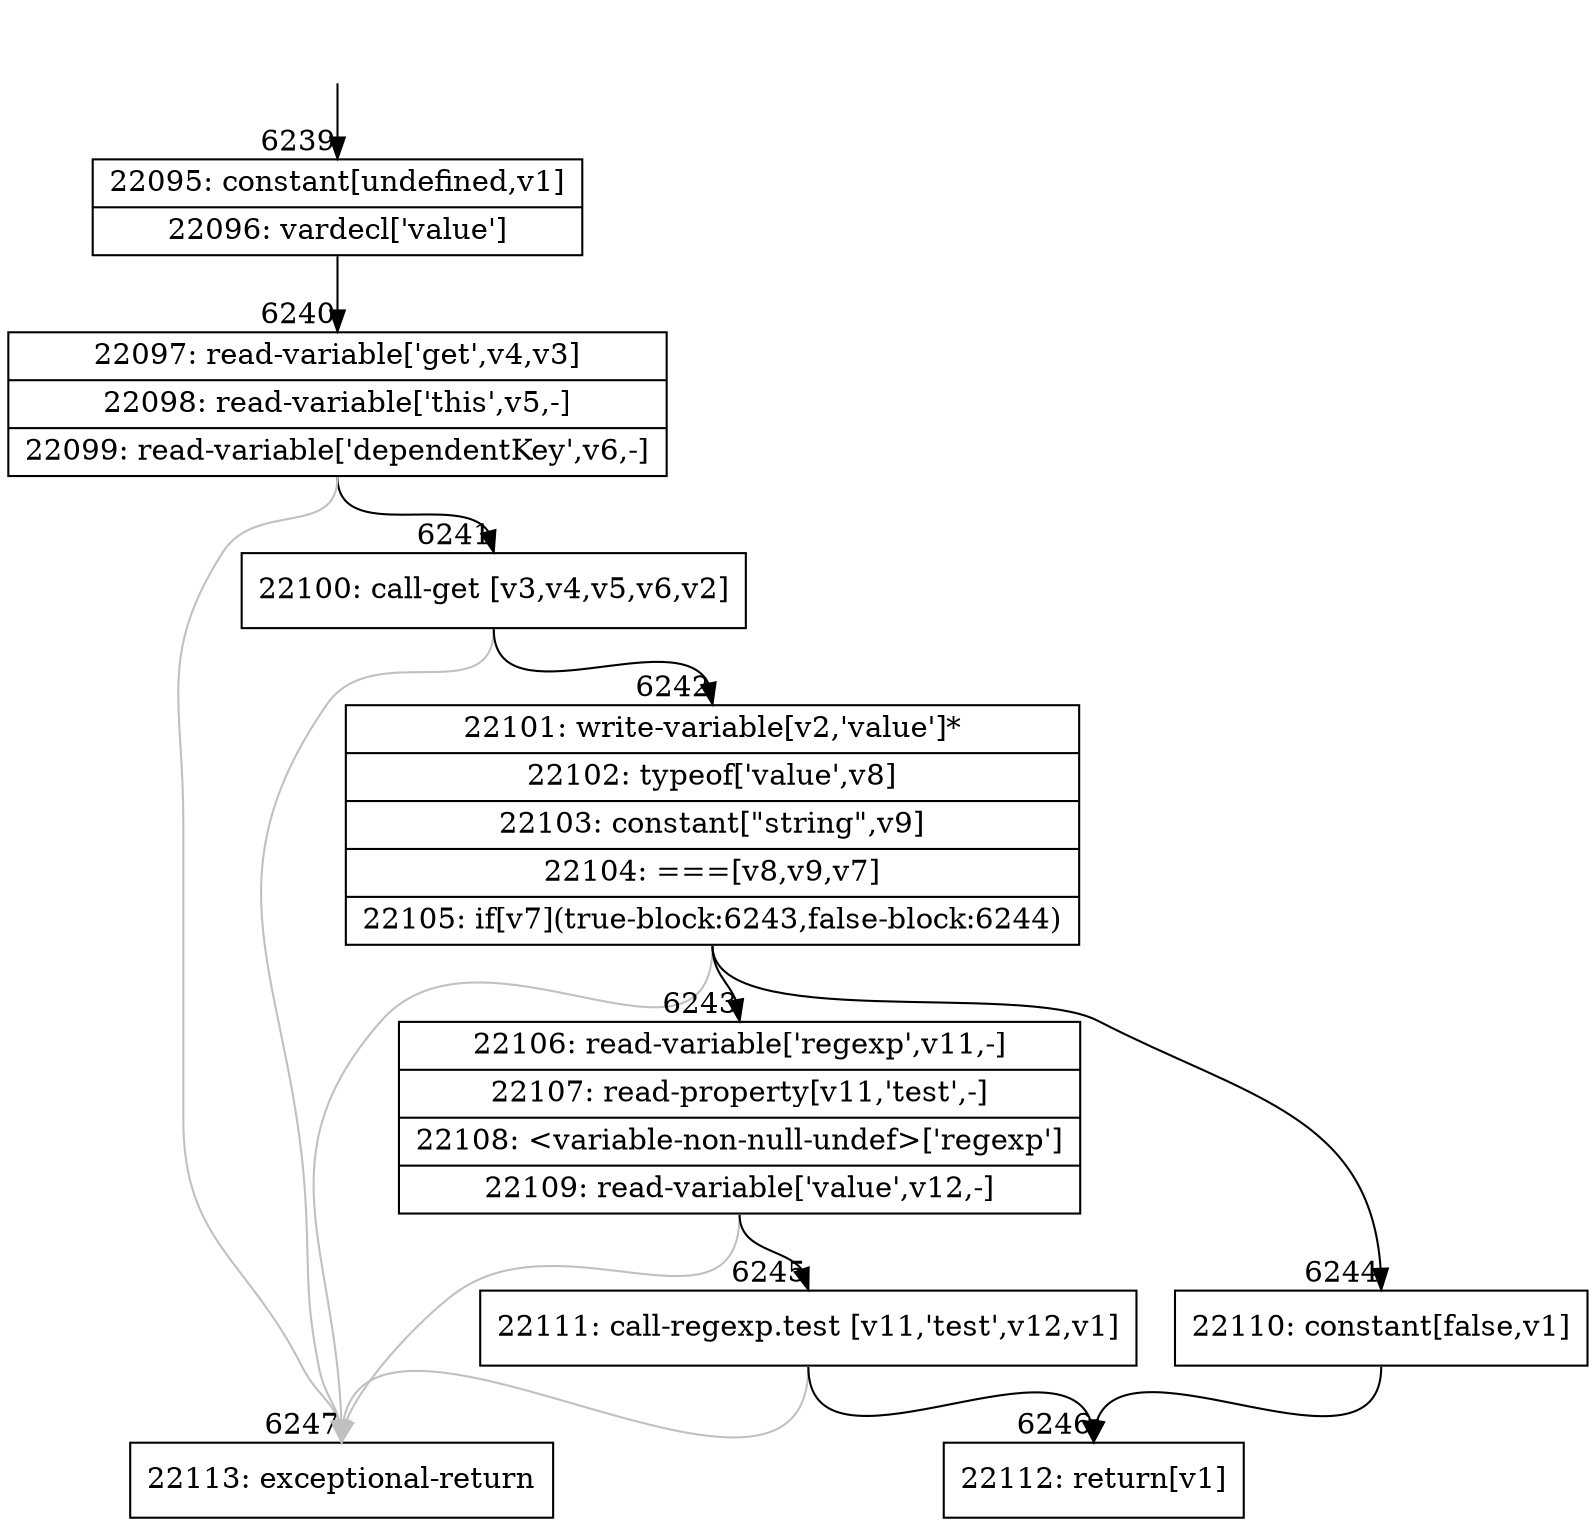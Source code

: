 digraph {
rankdir="TD"
BB_entry508[shape=none,label=""];
BB_entry508 -> BB6239 [tailport=s, headport=n, headlabel="    6239"]
BB6239 [shape=record label="{22095: constant[undefined,v1]|22096: vardecl['value']}" ] 
BB6239 -> BB6240 [tailport=s, headport=n, headlabel="      6240"]
BB6240 [shape=record label="{22097: read-variable['get',v4,v3]|22098: read-variable['this',v5,-]|22099: read-variable['dependentKey',v6,-]}" ] 
BB6240 -> BB6241 [tailport=s, headport=n, headlabel="      6241"]
BB6240 -> BB6247 [tailport=s, headport=n, color=gray, headlabel="      6247"]
BB6241 [shape=record label="{22100: call-get [v3,v4,v5,v6,v2]}" ] 
BB6241 -> BB6242 [tailport=s, headport=n, headlabel="      6242"]
BB6241 -> BB6247 [tailport=s, headport=n, color=gray]
BB6242 [shape=record label="{22101: write-variable[v2,'value']*|22102: typeof['value',v8]|22103: constant[\"string\",v9]|22104: ===[v8,v9,v7]|22105: if[v7](true-block:6243,false-block:6244)}" ] 
BB6242 -> BB6243 [tailport=s, headport=n, headlabel="      6243"]
BB6242 -> BB6244 [tailport=s, headport=n, headlabel="      6244"]
BB6242 -> BB6247 [tailport=s, headport=n, color=gray]
BB6243 [shape=record label="{22106: read-variable['regexp',v11,-]|22107: read-property[v11,'test',-]|22108: \<variable-non-null-undef\>['regexp']|22109: read-variable['value',v12,-]}" ] 
BB6243 -> BB6245 [tailport=s, headport=n, headlabel="      6245"]
BB6243 -> BB6247 [tailport=s, headport=n, color=gray]
BB6244 [shape=record label="{22110: constant[false,v1]}" ] 
BB6244 -> BB6246 [tailport=s, headport=n, headlabel="      6246"]
BB6245 [shape=record label="{22111: call-regexp.test [v11,'test',v12,v1]}" ] 
BB6245 -> BB6246 [tailport=s, headport=n]
BB6245 -> BB6247 [tailport=s, headport=n, color=gray]
BB6246 [shape=record label="{22112: return[v1]}" ] 
BB6247 [shape=record label="{22113: exceptional-return}" ] 
//#$~ 11434
}
